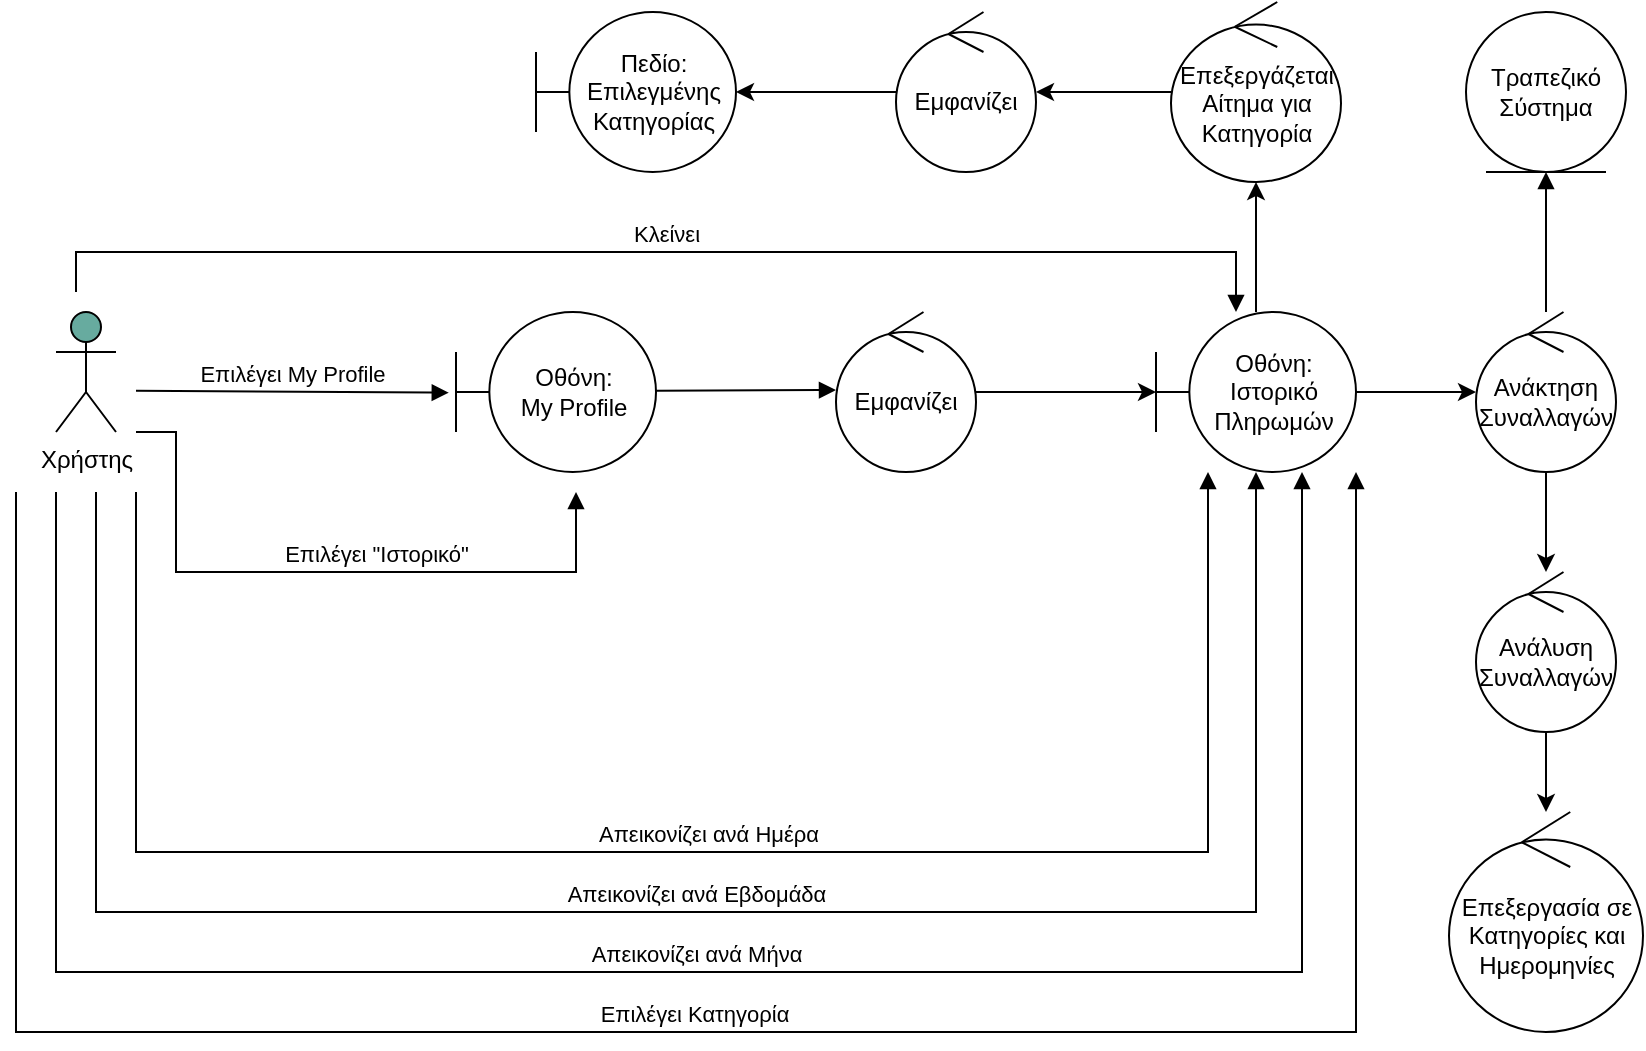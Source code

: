 <mxfile version="17.4.6" type="device"><diagram id="A_rTB7bhhrfaZgpS94MU" name="Page-1"><mxGraphModel dx="1490" dy="581" grid="0" gridSize="10" guides="1" tooltips="1" connect="1" arrows="1" fold="1" page="0" pageScale="1" pageWidth="827" pageHeight="1169" math="0" shadow="0"><root><mxCell id="0"/><mxCell id="1" parent="0"/><mxCell id="pZ-ihUcH-WBwtiDOllVX-1" value="Χρήστης&lt;br&gt;" style="shape=umlActor;verticalLabelPosition=bottom;verticalAlign=top;html=1;outlineConnect=0;fillColor=#67AB9F;" vertex="1" parent="1"><mxGeometry x="40" y="230" width="30" height="60" as="geometry"/></mxCell><mxCell id="pZ-ihUcH-WBwtiDOllVX-4" value="Οθόνη: &lt;br&gt;My Profile" style="shape=umlBoundary;whiteSpace=wrap;html=1;" vertex="1" parent="1"><mxGeometry x="240" y="230" width="100" height="80" as="geometry"/></mxCell><mxCell id="pZ-ihUcH-WBwtiDOllVX-5" value="Επιλέγει My Profile" style="html=1;verticalAlign=bottom;endArrow=block;rounded=0;entryX=-0.036;entryY=0.504;entryDx=0;entryDy=0;entryPerimeter=0;" edge="1" parent="1" target="pZ-ihUcH-WBwtiDOllVX-4"><mxGeometry width="80" relative="1" as="geometry"><mxPoint x="80" y="269.41" as="sourcePoint"/><mxPoint x="160" y="269.41" as="targetPoint"/></mxGeometry></mxCell><mxCell id="pZ-ihUcH-WBwtiDOllVX-12" value="" style="edgeStyle=orthogonalEdgeStyle;rounded=0;orthogonalLoop=1;jettySize=auto;html=1;" edge="1" parent="1" source="pZ-ihUcH-WBwtiDOllVX-6" target="pZ-ihUcH-WBwtiDOllVX-10"><mxGeometry relative="1" as="geometry"/></mxCell><mxCell id="pZ-ihUcH-WBwtiDOllVX-6" value="Ανάκτηση Συναλλαγών" style="ellipse;shape=umlControl;whiteSpace=wrap;html=1;" vertex="1" parent="1"><mxGeometry x="750" y="230" width="70" height="80" as="geometry"/></mxCell><mxCell id="pZ-ihUcH-WBwtiDOllVX-7" value="" style="html=1;verticalAlign=bottom;endArrow=block;rounded=0;" edge="1" parent="1"><mxGeometry width="80" relative="1" as="geometry"><mxPoint x="340" y="269.41" as="sourcePoint"/><mxPoint x="430" y="269" as="targetPoint"/></mxGeometry></mxCell><mxCell id="pZ-ihUcH-WBwtiDOllVX-8" value="Τραπεζικό Σύστημα" style="ellipse;shape=umlEntity;whiteSpace=wrap;html=1;" vertex="1" parent="1"><mxGeometry x="745" y="80" width="80" height="80" as="geometry"/></mxCell><mxCell id="pZ-ihUcH-WBwtiDOllVX-9" value="" style="html=1;verticalAlign=bottom;endArrow=block;rounded=0;entryX=0.5;entryY=1;entryDx=0;entryDy=0;" edge="1" parent="1" target="pZ-ihUcH-WBwtiDOllVX-8"><mxGeometry width="80" relative="1" as="geometry"><mxPoint x="785" y="230" as="sourcePoint"/><mxPoint x="865" y="230" as="targetPoint"/></mxGeometry></mxCell><mxCell id="pZ-ihUcH-WBwtiDOllVX-13" value="" style="edgeStyle=orthogonalEdgeStyle;rounded=0;orthogonalLoop=1;jettySize=auto;html=1;" edge="1" parent="1" source="pZ-ihUcH-WBwtiDOllVX-10" target="pZ-ihUcH-WBwtiDOllVX-11"><mxGeometry relative="1" as="geometry"/></mxCell><mxCell id="pZ-ihUcH-WBwtiDOllVX-10" value="Ανάλυση Συναλλαγών" style="ellipse;shape=umlControl;whiteSpace=wrap;html=1;" vertex="1" parent="1"><mxGeometry x="750" y="360" width="70" height="80" as="geometry"/></mxCell><mxCell id="pZ-ihUcH-WBwtiDOllVX-11" value="Επεξεργασία σε Κατηγορίες και Ημερομηνίες" style="ellipse;shape=umlControl;whiteSpace=wrap;html=1;" vertex="1" parent="1"><mxGeometry x="736.5" y="480" width="97" height="110" as="geometry"/></mxCell><mxCell id="pZ-ihUcH-WBwtiDOllVX-16" value="" style="edgeStyle=orthogonalEdgeStyle;rounded=0;orthogonalLoop=1;jettySize=auto;html=1;" edge="1" parent="1" source="pZ-ihUcH-WBwtiDOllVX-14" target="pZ-ihUcH-WBwtiDOllVX-15"><mxGeometry relative="1" as="geometry"/></mxCell><mxCell id="pZ-ihUcH-WBwtiDOllVX-14" value="Εμφανίζει" style="ellipse;shape=umlControl;whiteSpace=wrap;html=1;" vertex="1" parent="1"><mxGeometry x="430" y="230" width="70" height="80" as="geometry"/></mxCell><mxCell id="pZ-ihUcH-WBwtiDOllVX-17" value="" style="edgeStyle=orthogonalEdgeStyle;rounded=0;orthogonalLoop=1;jettySize=auto;html=1;" edge="1" parent="1" source="pZ-ihUcH-WBwtiDOllVX-15" target="pZ-ihUcH-WBwtiDOllVX-6"><mxGeometry relative="1" as="geometry"/></mxCell><mxCell id="pZ-ihUcH-WBwtiDOllVX-23" value="" style="edgeStyle=orthogonalEdgeStyle;rounded=0;orthogonalLoop=1;jettySize=auto;html=1;" edge="1" parent="1" source="pZ-ihUcH-WBwtiDOllVX-15" target="pZ-ihUcH-WBwtiDOllVX-22"><mxGeometry relative="1" as="geometry"/></mxCell><mxCell id="pZ-ihUcH-WBwtiDOllVX-15" value="Οθόνη: Ιστορικό Πληρωμών" style="shape=umlBoundary;whiteSpace=wrap;html=1;" vertex="1" parent="1"><mxGeometry x="590" y="230" width="100" height="80" as="geometry"/></mxCell><mxCell id="pZ-ihUcH-WBwtiDOllVX-18" value="Απεικονίζει ανά Ημέρα" style="html=1;verticalAlign=bottom;endArrow=block;rounded=0;entryX=0.26;entryY=1;entryDx=0;entryDy=0;entryPerimeter=0;" edge="1" parent="1" target="pZ-ihUcH-WBwtiDOllVX-15"><mxGeometry x="0.028" width="80" relative="1" as="geometry"><mxPoint x="80" y="320" as="sourcePoint"/><mxPoint x="616" y="320" as="targetPoint"/><Array as="points"><mxPoint x="80" y="500"/><mxPoint x="616" y="500"/></Array><mxPoint as="offset"/></mxGeometry></mxCell><mxCell id="pZ-ihUcH-WBwtiDOllVX-19" value="Απεικονίζει ανά Εβδομάδα" style="html=1;verticalAlign=bottom;endArrow=block;rounded=0;" edge="1" parent="1"><mxGeometry x="0.01" width="80" relative="1" as="geometry"><mxPoint x="60" y="320" as="sourcePoint"/><mxPoint x="640" y="310" as="targetPoint"/><Array as="points"><mxPoint x="60" y="530"/><mxPoint x="640" y="530"/></Array><mxPoint as="offset"/></mxGeometry></mxCell><mxCell id="pZ-ihUcH-WBwtiDOllVX-20" value="Απεικονίζει ανά Μήνα" style="html=1;verticalAlign=bottom;endArrow=block;rounded=0;" edge="1" parent="1"><mxGeometry x="0.006" width="80" relative="1" as="geometry"><mxPoint x="40" y="320" as="sourcePoint"/><mxPoint x="663" y="310" as="targetPoint"/><Array as="points"><mxPoint x="40" y="560"/><mxPoint x="663" y="560"/></Array><mxPoint as="offset"/></mxGeometry></mxCell><mxCell id="pZ-ihUcH-WBwtiDOllVX-21" value="Επιλέγει Κατηγορία" style="html=1;verticalAlign=bottom;endArrow=block;rounded=0;" edge="1" parent="1"><mxGeometry width="80" relative="1" as="geometry"><mxPoint x="20" y="320" as="sourcePoint"/><mxPoint x="690" y="310" as="targetPoint"/><Array as="points"><mxPoint x="20" y="590"/><mxPoint x="690" y="590"/></Array><mxPoint x="-1" as="offset"/></mxGeometry></mxCell><mxCell id="pZ-ihUcH-WBwtiDOllVX-26" value="" style="edgeStyle=orthogonalEdgeStyle;rounded=0;orthogonalLoop=1;jettySize=auto;html=1;" edge="1" parent="1" source="pZ-ihUcH-WBwtiDOllVX-22" target="pZ-ihUcH-WBwtiDOllVX-24"><mxGeometry relative="1" as="geometry"/></mxCell><mxCell id="pZ-ihUcH-WBwtiDOllVX-22" value="Επεξεργάζεται Αίτημα για Κατηγορία" style="ellipse;shape=umlControl;whiteSpace=wrap;html=1;" vertex="1" parent="1"><mxGeometry x="597.5" y="75" width="85" height="90" as="geometry"/></mxCell><mxCell id="pZ-ihUcH-WBwtiDOllVX-27" value="" style="edgeStyle=orthogonalEdgeStyle;rounded=0;orthogonalLoop=1;jettySize=auto;html=1;" edge="1" parent="1" source="pZ-ihUcH-WBwtiDOllVX-24" target="pZ-ihUcH-WBwtiDOllVX-25"><mxGeometry relative="1" as="geometry"/></mxCell><mxCell id="pZ-ihUcH-WBwtiDOllVX-24" value="Εμφανίζει" style="ellipse;shape=umlControl;whiteSpace=wrap;html=1;" vertex="1" parent="1"><mxGeometry x="460" y="80" width="70" height="80" as="geometry"/></mxCell><mxCell id="pZ-ihUcH-WBwtiDOllVX-25" value="Πεδίο:&lt;br&gt;Επιλεγμένης Κατηγορίας" style="shape=umlBoundary;whiteSpace=wrap;html=1;" vertex="1" parent="1"><mxGeometry x="280" y="80" width="100" height="80" as="geometry"/></mxCell><mxCell id="pZ-ihUcH-WBwtiDOllVX-28" value="Κλείνει" style="html=1;verticalAlign=bottom;endArrow=block;rounded=0;entryX=0.4;entryY=0;entryDx=0;entryDy=0;entryPerimeter=0;" edge="1" parent="1" target="pZ-ihUcH-WBwtiDOllVX-15"><mxGeometry width="80" relative="1" as="geometry"><mxPoint x="50" y="220" as="sourcePoint"/><mxPoint x="460" y="240" as="targetPoint"/><Array as="points"><mxPoint x="50" y="200"/><mxPoint x="630" y="200"/></Array></mxGeometry></mxCell><mxCell id="pZ-ihUcH-WBwtiDOllVX-30" value="Επιλέγει &quot;Ιστορικό&quot;" style="html=1;verticalAlign=bottom;endArrow=block;rounded=0;" edge="1" parent="1"><mxGeometry x="0.151" width="80" relative="1" as="geometry"><mxPoint x="80" y="290" as="sourcePoint"/><mxPoint x="300" y="320" as="targetPoint"/><Array as="points"><mxPoint x="100" y="290"/><mxPoint x="100" y="360"/><mxPoint x="300" y="360"/></Array><mxPoint as="offset"/></mxGeometry></mxCell></root></mxGraphModel></diagram></mxfile>